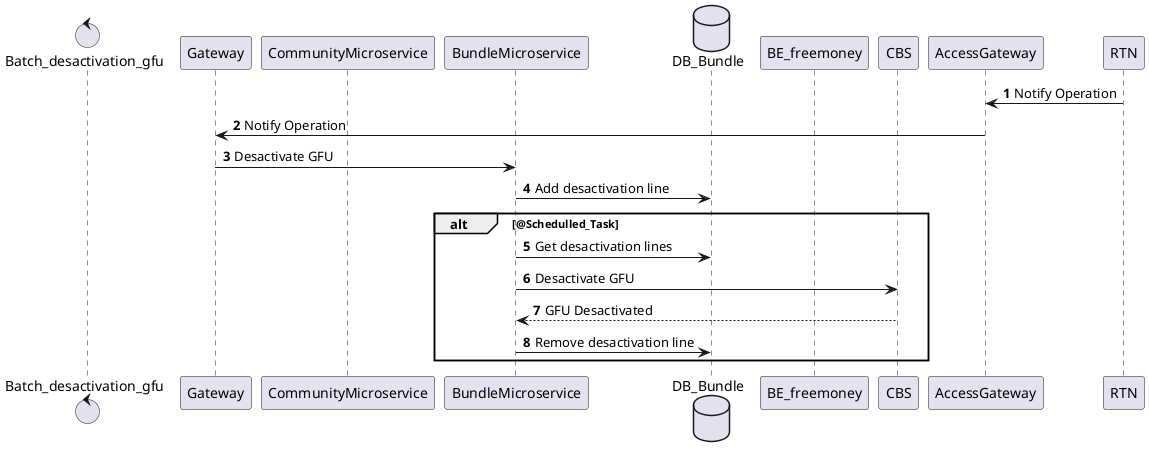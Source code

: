 @startuml
autonumber
control Batch_desactivation_gfu
participant Gateway
participant CommunityMicroservice
participant BundleMicroservice
database DB_Bundle
participant BE_freemoney
participant CBS
participant AccessGateway
participant RTN



RTN->AccessGateway: Notify Operation
AccessGateway->Gateway: Notify Operation
Gateway->BundleMicroservice: Desactivate GFU
BundleMicroservice->DB_Bundle: Add desactivation line 

alt @Schedulled_Task
BundleMicroservice->DB_Bundle: Get desactivation lines
BundleMicroservice->CBS: Desactivate GFU
CBS-->BundleMicroservice: GFU Desactivated
BundleMicroservice->DB_Bundle: Remove desactivation line
end
@enduml